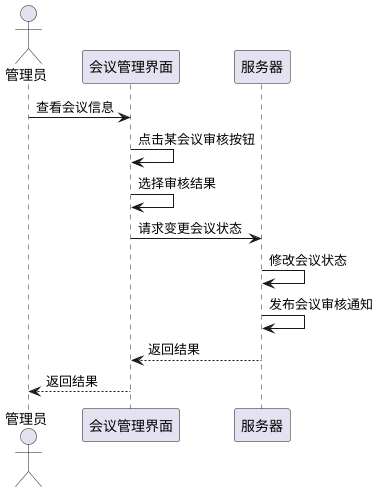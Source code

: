 @startuml
'https://plantuml.com/sequence-diagram
actor       管理员       as user
participant 会议管理界面 as meets

participant    服务器    as serve
user -> meets : 查看会议信息
meets -> meets : 点击某会议审核按钮
meets -> meets : 选择审核结果
meets -> serve : 请求变更会议状态
serve -> serve : 修改会议状态
serve -> serve : 发布会议审核通知
serve --> meets : 返回结果
meets --> user : 返回结果
@enduml